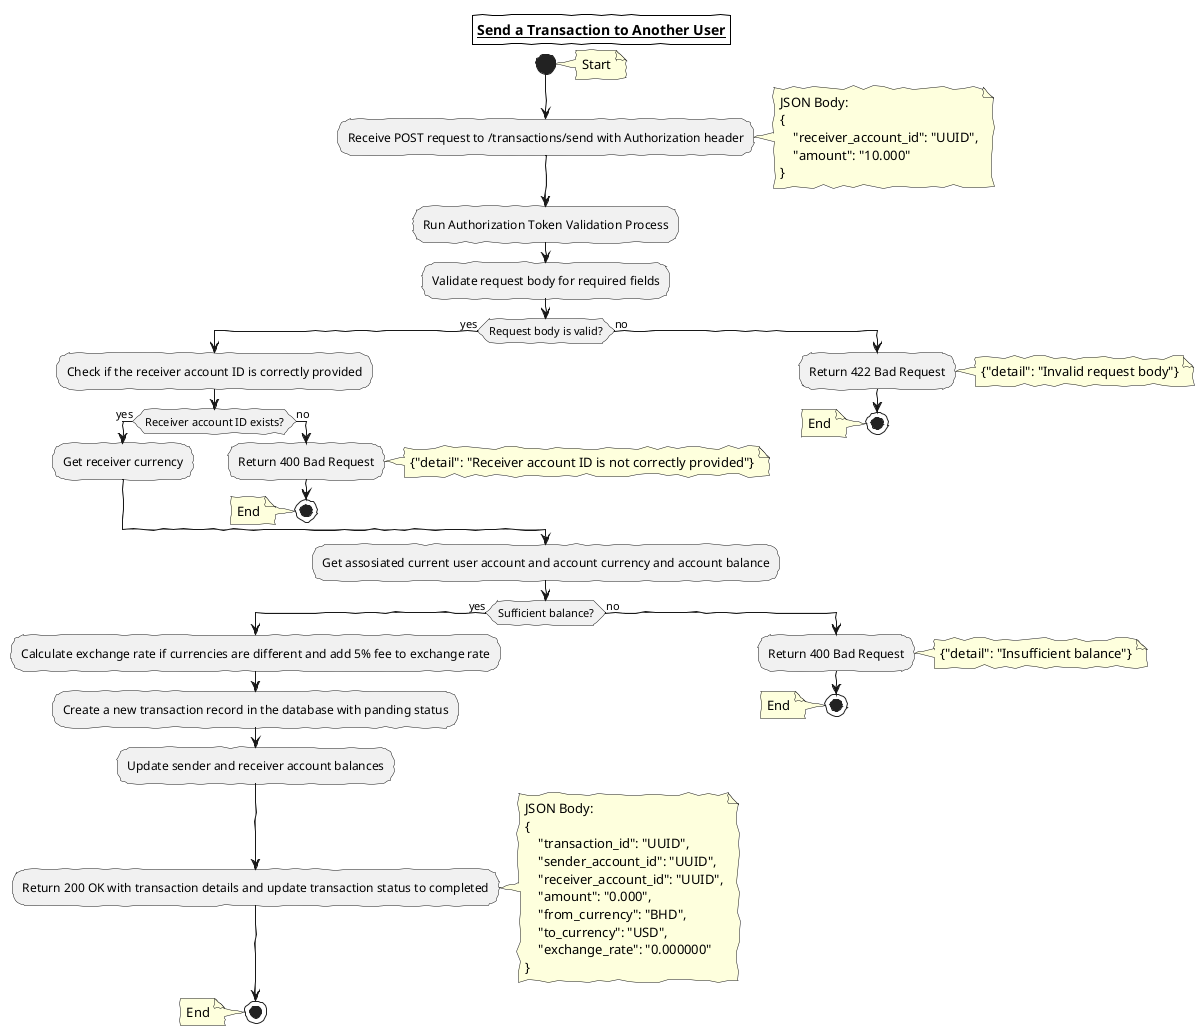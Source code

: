 @startuml Send a Transaction to Another User
skinparam handwritten true
skinparam titleBorder 1
skinparam titleBorderColor black
title **<u>Send a Transaction to Another User</u>**

start
note right: Start
:Receive POST request to /transactions/send with Authorization header;
note right
    JSON Body:
    {
        "receiver_account_id": "UUID",
        "amount": "10.000"
    }
end note

:Run Authorization Token Validation Process;
:Validate request body for required fields;
if (Request body is valid?) then (yes)
    :Check if the receiver account ID is correctly provided;
    if (Receiver account ID exists?) then (yes)
        :Get receiver currency;
    else (no)
        :Return 400 Bad Request;
        note right: {"detail": "Receiver account ID is not correctly provided"}
        stop
        note left: End
    endif
else (no)
    :Return 422 Bad Request;
    note right: {"detail": "Invalid request body"}
    stop
    note left: End
endif
:Get assosiated current user account and account currency and account balance;
if (Sufficient balance?) then (yes)
    :Calculate exchange rate if currencies are different and add 5% fee to exchange rate;
    :Create a new transaction record in the database with panding status;
    :Update sender and receiver account balances;
    :Return 200 OK with transaction details and update transaction status to completed;
    note right
        JSON Body:
        {
            "transaction_id": "UUID",
            "sender_account_id": "UUID",
            "receiver_account_id": "UUID",
            "amount": "0.000",
            "from_currency": "BHD",
            "to_currency": "USD",
            "exchange_rate": "0.000000"
        }
    end note
    stop
    note left: End
else (no)
    :Return 400 Bad Request;
    note right: {"detail": "Insufficient balance"}
    stop
    note left: End
endif
@enduml